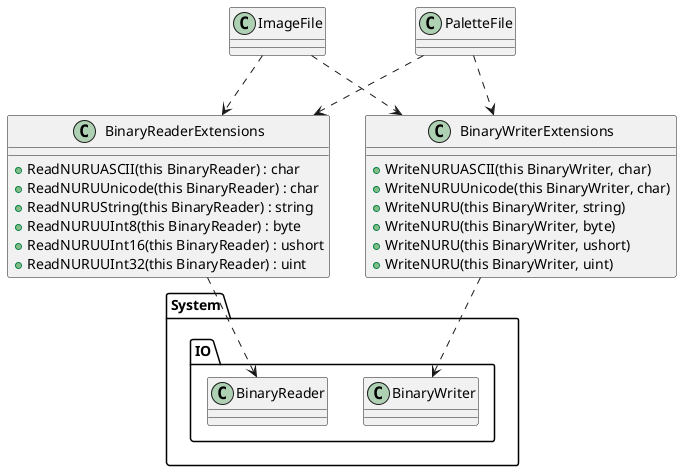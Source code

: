 @startuml BinaryExtensions
class ImageFile
class PaletteFile
class BinaryReaderExtensions {
  +ReadNURUASCII(this BinaryReader) : char
  +ReadNURUUnicode(this BinaryReader) : char
  +ReadNURUString(this BinaryReader) : string
  +ReadNURUUInt8(this BinaryReader) : byte
  +ReadNURUUInt16(this BinaryReader) : ushort
  +ReadNURUUInt32(this BinaryReader) : uint
}
class BinaryWriterExtensions {
  +WriteNURUASCII(this BinaryWriter, char)
  +WriteNURUUnicode(this BinaryWriter, char)
  +WriteNURU(this BinaryWriter, string)
  +WriteNURU(this BinaryWriter, byte)
  +WriteNURU(this BinaryWriter, ushort)
  +WriteNURU(this BinaryWriter, uint)
}

class System.IO.BinaryReader
class System.IO.BinaryWriter

ImageFile -[dashed]-> BinaryReaderExtensions
ImageFile -[dashed]-> BinaryWriterExtensions
PaletteFile -[dashed]-> BinaryReaderExtensions
PaletteFile -[dashed]-> BinaryWriterExtensions
BinaryReaderExtensions -[dashed]-> System.IO.BinaryReader
BinaryWriterExtensions -[dashed]-> System.IO.BinaryWriter
@enduml